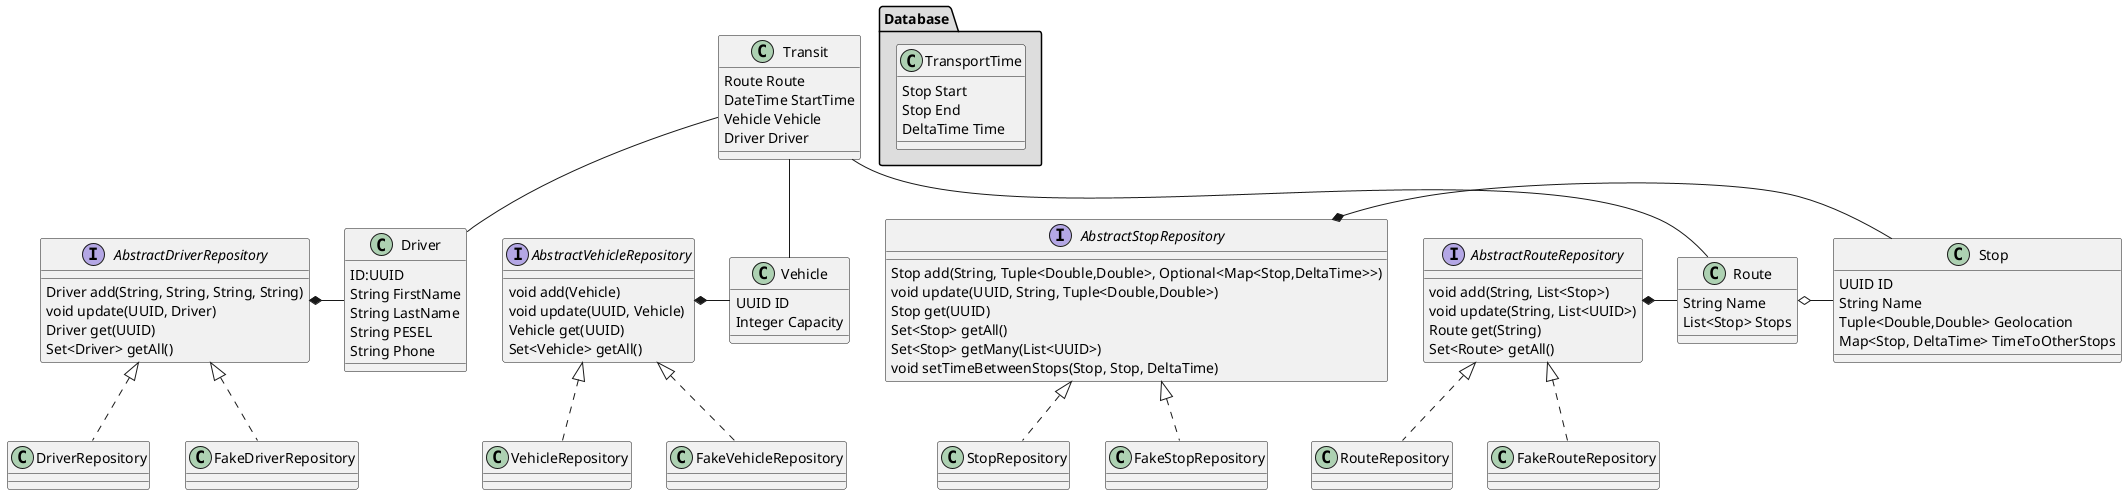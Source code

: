 @startuml
'https://plantuml.com/class-diagram

'abstract class AbstractList
'abstract AbstractCollection
'interface List
'interface Collection
'
'List <|-- AbstractList
'Collection <|-- AbstractCollection
'
'Collection <|- List
'AbstractCollection <|- AbstractList
'AbstractList <|-- ArrayList
'
'class ArrayList {
'Object[] elementData
'size()
'}
'
'enum TimeUnit {
'DAYS
'HOURS
'MINUTES
'}

package Database #DDDDDD {

    class TransportTime{
    Stop Start
    Stop End
    DeltaTime Time
    }

}

class Stop{
UUID ID
String Name
Tuple<Double,Double> Geolocation
Map<Stop, DeltaTime> TimeToOtherStops
}



class Route {
 String Name
 List<Stop> Stops
}



class Transit{
Route Route
DateTime StartTime
Vehicle Vehicle
Driver Driver
}

class Vehicle{
UUID ID
Integer Capacity
}

class Driver{
ID:UUID
String FirstName
String LastName
String PESEL
String Phone
}

interface AbstractDriverRepository{
 Driver add(String, String, String, String)
 void update(UUID, Driver)
 Driver get(UUID)
 Set<Driver> getAll()
}

class DriverRepository implements AbstractDriverRepository
class FakeDriverRepository implements AbstractDriverRepository

AbstractDriverRepository *- Driver


interface AbstractVehicleRepository{
 void add(Vehicle)
 void update(UUID, Vehicle)
 Vehicle get(UUID)
 Set<Vehicle> getAll()
}

class VehicleRepository implements AbstractVehicleRepository
class FakeVehicleRepository implements AbstractVehicleRepository


AbstractVehicleRepository *- Vehicle


interface AbstractRouteRepository{
 void add(String, List<Stop>)
 void update(String, List<UUID>)
 Route get(String)
 Set<Route> getAll()
}

class RouteRepository implements AbstractRouteRepository
class FakeRouteRepository implements AbstractRouteRepository


AbstractRouteRepository *- Route

interface AbstractStopRepository{
 Stop add(String, Tuple<Double,Double>, Optional<Map<Stop,DeltaTime>>)
 void update(UUID, String, Tuple<Double,Double>)
 Stop get(UUID)
 Set<Stop> getAll()
 Set<Stop> getMany(List<UUID>)
 void setTimeBetweenStops(Stop, Stop, DeltaTime)
}

AbstractStopRepository *- Stop
class StopRepository implements AbstractStopRepository
class FakeStopRepository implements AbstractStopRepository

Route o- Stop

Transit -- Route
Transit -- Vehicle
Transit -- Driver



@enduml